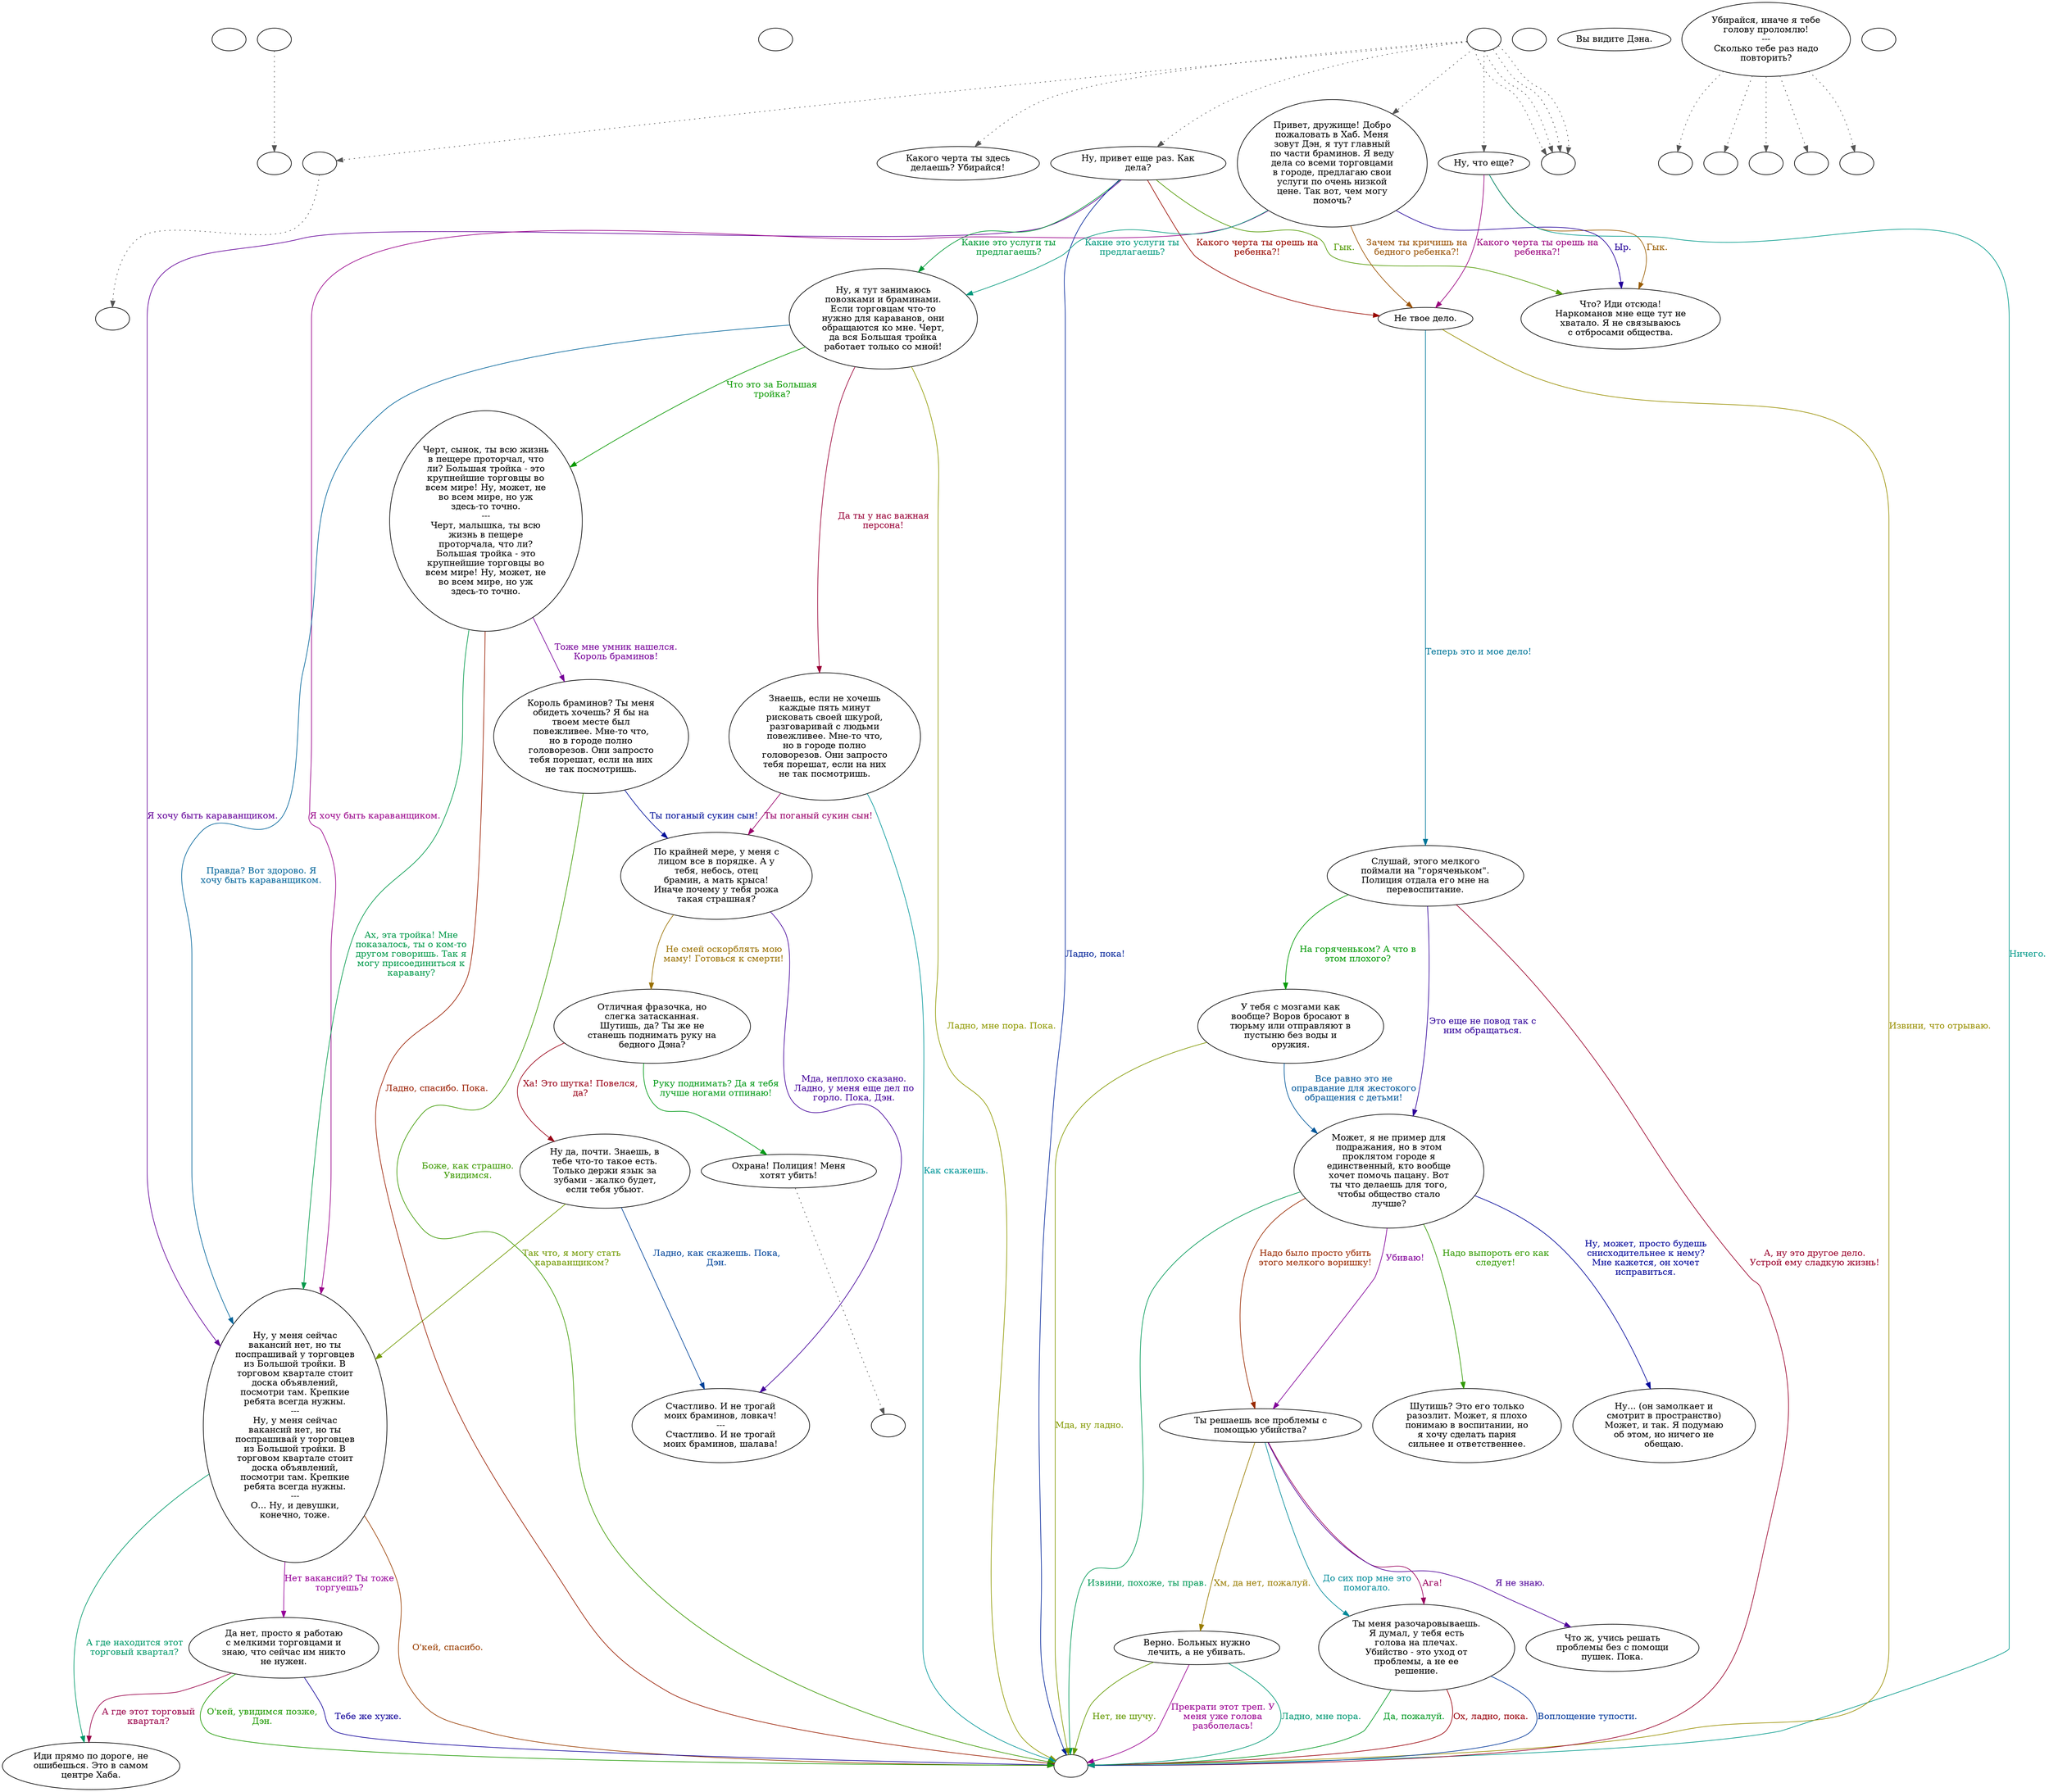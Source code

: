digraph dan {
  "start" [style=filled       fillcolor="#FFFFFF"       color="#000000"]
  "start" [label=""]
  "critter_p_proc" [style=filled       fillcolor="#FFFFFF"       color="#000000"]
  "critter_p_proc" -> "Dan27" [style=dotted color="#555555"]
  "critter_p_proc" [label=""]
  "pickup_p_proc" [style=filled       fillcolor="#FFFFFF"       color="#000000"]
  "pickup_p_proc" [label=""]
  "talk_p_proc" [style=filled       fillcolor="#FFFFFF"       color="#000000"]
  "talk_p_proc" -> "get_reaction" [style=dotted color="#555555"]
  "talk_p_proc" -> "DanAtNight" [style=dotted color="#555555"]
  "talk_p_proc" -> "Dan15" [style=dotted color="#555555"]
  "talk_p_proc" -> "Dan28" [style=dotted color="#555555"]
  "talk_p_proc" -> "Dan28" [style=dotted color="#555555"]
  "talk_p_proc" -> "Dan16" [style=dotted color="#555555"]
  "talk_p_proc" -> "Dan28" [style=dotted color="#555555"]
  "talk_p_proc" -> "Dan28" [style=dotted color="#555555"]
  "talk_p_proc" -> "Dan00" [style=dotted color="#555555"]
  "talk_p_proc" [label=""]
  "destroy_p_proc" [style=filled       fillcolor="#FFFFFF"       color="#000000"]
  "destroy_p_proc" [label=""]
  "look_at_p_proc" [style=filled       fillcolor="#FFFFFF"       color="#000000"]
  "look_at_p_proc" [label="Вы видите Дэна."]
  "timed_event_p_proc" [style=filled       fillcolor="#FFFFFF"       color="#000000"]
  "timed_event_p_proc" -> "SendToStart" [style=dotted color="#555555"]
  "timed_event_p_proc" -> "SendToStreet" [style=dotted color="#555555"]
  "timed_event_p_proc" -> "SendToCattle1" [style=dotted color="#555555"]
  "timed_event_p_proc" -> "SendToCattle2" [style=dotted color="#555555"]
  "timed_event_p_proc" -> "SendToSleep" [style=dotted color="#555555"]
  "timed_event_p_proc" [label="Убирайся, иначе я тебе\nголову проломлю!\n---\nСколько тебе раз надо\nповторить?"]
  "damage_p_proc" [style=filled       fillcolor="#FFFFFF"       color="#000000"]
  "damage_p_proc" [label=""]
  "combat" [style=filled       fillcolor="#FFFFFF"       color="#000000"]
  "combat" [label=""]
  "Dan00" [style=filled       fillcolor="#FFFFFF"       color="#000000"]
  "Dan00" [label="Привет, дружище! Добро\nпожаловать в Хаб. Меня\nзовут Дэн, я тут главный\nпо части браминов. Я веду\nдела со всеми торговцами\nв городе, предлагаю свои\nуслуги по очень низкой\nцене. Так вот, чем могу\nпомочь?"]
  "Dan00" -> "Dan11" [label="Я хочу быть караванщиком." color="#990089" fontcolor="#990089"]
  "Dan00" -> "Dan01" [label="Какие это услуги ты\nпредлагаешь?" color="#00997D" fontcolor="#00997D"]
  "Dan00" -> "Dan14" [label="Зачем ты кричишь на\nбедного ребенка?!" color="#995000" fontcolor="#995000"]
  "Dan00" -> "Dan02" [label="Ыр." color="#230099" fontcolor="#230099"]
  "Dan01" [style=filled       fillcolor="#FFFFFF"       color="#000000"]
  "Dan01" [label="Ну, я тут занимаюсь\nповозками и браминами.\nЕсли торговцам что-то\nнужно для караванов, они\nобращаются ко мне. Черт,\nда вся Большая тройка\nработает только со мной!"]
  "Dan01" -> "Dan03" [label="Что это за Большая\nтройка?" color="#099900" fontcolor="#099900"]
  "Dan01" -> "Dan05" [label="Да ты у нас важная\nперсона!" color="#990036" fontcolor="#990036"]
  "Dan01" -> "Dan11" [label="Правда? Вот здорово. Я\nхочу быть караванщиком." color="#006399" fontcolor="#006399"]
  "Dan01" -> "DanEnd" [label="Ладно, мне пора. Пока." color="#8F9900" fontcolor="#8F9900"]
  "Dan02" [style=filled       fillcolor="#FFFFFF"       color="#000000"]
  "Dan02" [label="Что? Иди отсюда!\nНаркоманов мне еще тут не\nхватало. Я не связываюсь\nс отбросами общества."]
  "Dan03" [style=filled       fillcolor="#FFFFFF"       color="#000000"]
  "Dan03" [label="Черт, сынок, ты всю жизнь\nв пещере проторчал, что\nли? Большая тройка - это\nкрупнейшие торговцы во\nвсем мире! Ну, может, не\nво всем мире, но уж\nздесь-то точно.\n---\nЧерт, малышка, ты всю\nжизнь в пещере\nпроторчала, что ли?\nБольшая тройка - это\nкрупнейшие торговцы во\nвсем мире! Ну, может, не\nво всем мире, но уж\nздесь-то точно."]
  "Dan03" -> "Dan04" [label="Тоже мне умник нашелся.\nКороль браминов!" color="#760099" fontcolor="#760099"]
  "Dan03" -> "Dan11" [label="Ах, эта тройка! Мне\nпоказалось, ты о ком-то\nдругом говоришь. Так я\nмогу присоединиться к\nкаравану?" color="#00994A" fontcolor="#00994A"]
  "Dan03" -> "DanEnd" [label="Ладно, спасибо. Пока." color="#991D00" fontcolor="#991D00"]
  "Dan04" [style=filled       fillcolor="#FFFFFF"       color="#000000"]
  "Dan04" [label="Король браминов? Ты меня\nобидеть хочешь? Я бы на\nтвоем месте был\nповежливее. Мне-то что,\nно в городе полно\nголоворезов. Они запросто\nтебя порешат, если на них\nне так посмотришь."]
  "Dan04" -> "Dan06" [label="Ты поганый сукин сын!" color="#001099" fontcolor="#001099"]
  "Dan04" -> "DanEnd" [label="Боже, как страшно.\nУвидимся." color="#3C9900" fontcolor="#3C9900"]
  "Dan05" [style=filled       fillcolor="#FFFFFF"       color="#000000"]
  "Dan05" [label="Знаешь, если не хочешь\nкаждые пять минут\nрисковать своей шкурой,\nразговаривай с людьми\nповежливее. Мне-то что,\nно в городе полно\nголоворезов. Они запросто\nтебя порешат, если на них\nне так посмотришь."]
  "Dan05" -> "Dan06" [label="Ты поганый сукин сын!" color="#990069" fontcolor="#990069"]
  "Dan05" -> "DanEnd" [label="Как скажешь." color="#009699" fontcolor="#009699"]
  "Dan06" [style=filled       fillcolor="#FFFFFF"       color="#000000"]
  "Dan06" [label="По крайней мере, у меня с\nлицом все в порядке. А у\nтебя, небось, отец\nбрамин, а мать крыса!\nИначе почему у тебя рожа\nтакая страшная?"]
  "Dan06" -> "Dan07" [label="Не смей оскорблять мою\nмаму! Готовься к смерти!" color="#997000" fontcolor="#997000"]
  "Dan06" -> "Dan09" [label="Мда, неплохо сказано.\nЛадно, у меня еще дел по\nгорло. Пока, Дэн." color="#430099" fontcolor="#430099"]
  "Dan07" [style=filled       fillcolor="#FFFFFF"       color="#000000"]
  "Dan07" [label="Отличная фразочка, но\nслегка затасканная.\nШутишь, да? Ты же не\nстанешь поднимать руку на\nбедного Дэна?"]
  "Dan07" -> "Dan10" [label="Руку поднимать? Да я тебя\nлучше ногами отпинаю!" color="#009916" fontcolor="#009916"]
  "Dan07" -> "Dan08" [label="Ха! Это шутка! Повелся,\nда?" color="#990016" fontcolor="#990016"]
  "Dan08" [style=filled       fillcolor="#FFFFFF"       color="#000000"]
  "Dan08" [label="Ну да, почти. Знаешь, в\nтебе что-то такое есть.\nТолько держи язык за\nзубами - жалко будет,\nесли тебя убьют."]
  "Dan08" -> "Dan09" [label="Ладно, как скажешь. Пока,\nДэн." color="#004399" fontcolor="#004399"]
  "Dan08" -> "Dan11" [label="Так что, я могу стать\nкараванщиком?" color="#709900" fontcolor="#709900"]
  "Dan09" [style=filled       fillcolor="#FFFFFF"       color="#000000"]
  "Dan09" [label="Счастливо. И не трогай\nмоих браминов, ловкач!\n---\nСчастливо. И не трогай\nмоих браминов, шалава!"]
  "Dan10" [style=filled       fillcolor="#FFFFFF"       color="#000000"]
  "Dan10" -> "combat" [style=dotted color="#555555"]
  "Dan10" [label="Охрана! Полиция! Меня\nхотят убить!"]
  "Dan11" [style=filled       fillcolor="#FFFFFF"       color="#000000"]
  "Dan11" [label="Ну, у меня сейчас\nвакансий нет, но ты\nпоспрашивай у торговцев\nиз Большой тройки. В\nторговом квартале стоит\nдоска объявлений,\nпосмотри там. Крепкие\nребята всегда нужны.\n---\nНу, у меня сейчас\nвакансий нет, но ты\nпоспрашивай у торговцев\nиз Большой тройки. В\nторговом квартале стоит\nдоска объявлений,\nпосмотри там. Крепкие\nребята всегда нужны.\n---\nО... Ну, и девушки,\nконечно, тоже."]
  "Dan11" -> "Dan12" [label="Нет вакансий? Ты тоже\nторгуешь?" color="#960099" fontcolor="#960099"]
  "Dan11" -> "Dan13" [label="А где находится этот\nторговый квартал?" color="#009969" fontcolor="#009969"]
  "Dan11" -> "DanEnd" [label="О'кей, спасибо." color="#993D00" fontcolor="#993D00"]
  "Dan12" [style=filled       fillcolor="#FFFFFF"       color="#000000"]
  "Dan12" [label="Да нет, просто я работаю\nс мелкими торговцами и\nзнаю, что сейчас им никто\nне нужен."]
  "Dan12" -> "DanEnd" [label="Тебе же хуже." color="#100099" fontcolor="#100099"]
  "Dan12" -> "DanEnd" [label="О'кей, увидимся позже,\nДэн." color="#1D9900" fontcolor="#1D9900"]
  "Dan12" -> "Dan13" [label="А где этот торговый\nквартал?" color="#990049" fontcolor="#990049"]
  "Dan13" [style=filled       fillcolor="#FFFFFF"       color="#000000"]
  "Dan13" [label="Иди прямо по дороге, не\nошибешься. Это в самом\nцентре Хаба."]
  "Dan14" [style=filled       fillcolor="#FFFFFF"       color="#000000"]
  "Dan14" [label="Не твое дело."]
  "Dan14" -> "Dan17" [label="Теперь это и мое дело!" color="#007699" fontcolor="#007699"]
  "Dan14" -> "DanEnd" [label="Извини, что отрываю." color="#998F00" fontcolor="#998F00"]
  "Dan15" [style=filled       fillcolor="#FFFFFF"       color="#000000"]
  "Dan15" [label="Ну, привет еще раз. Как\nдела?"]
  "Dan15" -> "Dan11" [label="Я хочу быть караванщиком." color="#630099" fontcolor="#630099"]
  "Dan15" -> "Dan01" [label="Какие это услуги ты\nпредлагаешь?" color="#009936" fontcolor="#009936"]
  "Dan15" -> "Dan14" [label="Какого черта ты орешь на\nребенка?!" color="#990900" fontcolor="#990900"]
  "Dan15" -> "DanEnd" [label="Ладно, пока!" color="#002399" fontcolor="#002399"]
  "Dan15" -> "Dan02" [label="Гык." color="#509900" fontcolor="#509900"]
  "Dan16" [style=filled       fillcolor="#FFFFFF"       color="#000000"]
  "Dan16" [label="Ну, что еще?"]
  "Dan16" -> "Dan14" [label="Какого черта ты орешь на\nребенка?!" color="#99007D" fontcolor="#99007D"]
  "Dan16" -> "DanEnd" [label="Ничего." color="#009989" fontcolor="#009989"]
  "Dan16" -> "Dan02" [label="Гык." color="#995C00" fontcolor="#995C00"]
  "Dan17" [style=filled       fillcolor="#FFFFFF"       color="#000000"]
  "Dan17" [label="Слушай, этого мелкого\nпоймали на \"горяченьком\".\nПолиция отдала его мне на\nперевоспитание."]
  "Dan17" -> "Dan19" [label="Это еще не повод так с\nним обращаться." color="#2F0099" fontcolor="#2F0099"]
  "Dan17" -> "Dan18" [label="На горяченьком? А что в\nэтом плохого?" color="#009903" fontcolor="#009903"]
  "Dan17" -> "DanEnd" [label="А, ну это другое дело.\nУстрой ему сладкую жизнь!" color="#99002A" fontcolor="#99002A"]
  "Dan18" [style=filled       fillcolor="#FFFFFF"       color="#000000"]
  "Dan18" [label="У тебя с мозгами как\nвообще? Воров бросают в\nтюрьму или отправляют в\nпустыню без воды и\nоружия."]
  "Dan18" -> "Dan19" [label="Все равно это не\nоправдание для жестокого\nобращения с детьми!" color="#005699" fontcolor="#005699"]
  "Dan18" -> "DanEnd" [label="Мда, ну ладно." color="#839900" fontcolor="#839900"]
  "Dan19" [style=filled       fillcolor="#FFFFFF"       color="#000000"]
  "Dan19" [label="Может, я не пример для\nподражания, но в этом\nпроклятом городе я\nединственный, кто вообще\nхочет помочь пацану. Вот\nты что делаешь для того,\nчтобы общество стало\nлучше?"]
  "Dan19" -> "Dan20" [label="Убиваю!" color="#820099" fontcolor="#820099"]
  "Dan19" -> "DanEnd" [label="Извини, похоже, ты прав." color="#009956" fontcolor="#009956"]
  "Dan19" -> "Dan20" [label="Надо было просто убить\nэтого мелкого воришку!" color="#992900" fontcolor="#992900"]
  "Dan19" -> "Dan22" [label="Ну, может, просто будешь\nснисходительнее к нему?\nМне кажется, он хочет\nисправиться." color="#000499" fontcolor="#000499"]
  "Dan19" -> "Dan23" [label="Надо выпороть его как\nследует!" color="#309900" fontcolor="#309900"]
  "Dan20" [style=filled       fillcolor="#FFFFFF"       color="#000000"]
  "Dan20" [label="Ты решаешь все проблемы с\nпомощью убийства?"]
  "Dan20" -> "Dan21" [label="Ага!" color="#99005D" fontcolor="#99005D"]
  "Dan20" -> "Dan21" [label="До сих пор мне это\nпомогало." color="#008A99" fontcolor="#008A99"]
  "Dan20" -> "Dan24" [label="Хм, да нет, пожалуй." color="#997C00" fontcolor="#997C00"]
  "Dan20" -> "Dan25" [label="Я не знаю." color="#4F0099" fontcolor="#4F0099"]
  "Dan21" [style=filled       fillcolor="#FFFFFF"       color="#000000"]
  "Dan21" [label="Ты меня разочаровываешь.\nЯ думал, у тебя есть\nголова на плечах.\nУбийство - это уход от\nпроблемы, а не ее\nрешение."]
  "Dan21" -> "DanEnd" [label="Да, пожалуй." color="#009922" fontcolor="#009922"]
  "Dan21" -> "DanEnd" [label="Ох, ладно, пока." color="#99000A" fontcolor="#99000A"]
  "Dan21" -> "DanEnd" [label="Воплощение тупости." color="#003799" fontcolor="#003799"]
  "Dan22" [style=filled       fillcolor="#FFFFFF"       color="#000000"]
  "Dan22" [label="Ну... (он замолкает и\nсмотрит в пространство)\nМожет, и так. Я подумаю\nоб этом, но ничего не\nобещаю."]
  "Dan23" [style=filled       fillcolor="#FFFFFF"       color="#000000"]
  "Dan23" [label="Шутишь? Это его только\nразозлит. Может, я плохо\nпонимаю в воспитании, но\nя хочу сделать парня\nсильнее и ответственнее."]
  "Dan24" [style=filled       fillcolor="#FFFFFF"       color="#000000"]
  "Dan24" [label="Верно. Больных нужно\nлечить, а не убивать."]
  "Dan24" -> "DanEnd" [label="Нет, не шучу." color="#639900" fontcolor="#639900"]
  "Dan24" -> "DanEnd" [label="Прекрати этот треп. У\nменя уже голова\nразболелась!" color="#990090" fontcolor="#990090"]
  "Dan24" -> "DanEnd" [label="Ладно, мне пора." color="#009975" fontcolor="#009975"]
  "Dan25" [style=filled       fillcolor="#FFFFFF"       color="#000000"]
  "Dan25" [label="Что ж, учись решать\nпроблемы без с помощи\nпушек. Пока."]
  "Dan27" [style=filled       fillcolor="#FFFFFF"       color="#000000"]
  "Dan27" [label=""]
  "Dan28" [style=filled       fillcolor="#FFFFFF"       color="#000000"]
  "Dan28" [label=""]
  "DanAtNight" [style=filled       fillcolor="#FFFFFF"       color="#000000"]
  "DanAtNight" [label="Какого черта ты здесь\nделаешь? Убирайся!"]
  "SendToStart" [style=filled       fillcolor="#FFFFFF"       color="#000000"]
  "SendToStart" [label=""]
  "SendToStreet" [style=filled       fillcolor="#FFFFFF"       color="#000000"]
  "SendToStreet" [label=""]
  "SendToCattle1" [style=filled       fillcolor="#FFFFFF"       color="#000000"]
  "SendToCattle1" [label=""]
  "SendToCattle2" [style=filled       fillcolor="#FFFFFF"       color="#000000"]
  "SendToCattle2" [label=""]
  "SendToSleep" [style=filled       fillcolor="#FFFFFF"       color="#000000"]
  "SendToSleep" [label=""]
  "DanEnd" [style=filled       fillcolor="#FFFFFF"       color="#000000"]
  "DanEnd" [label=""]
  "get_reaction" [style=filled       fillcolor="#FFFFFF"       color="#000000"]
  "get_reaction" -> "ReactToLevel" [style=dotted color="#555555"]
  "get_reaction" [label=""]
  "ReactToLevel" [style=filled       fillcolor="#FFFFFF"       color="#000000"]
  "ReactToLevel" [label=""]
}